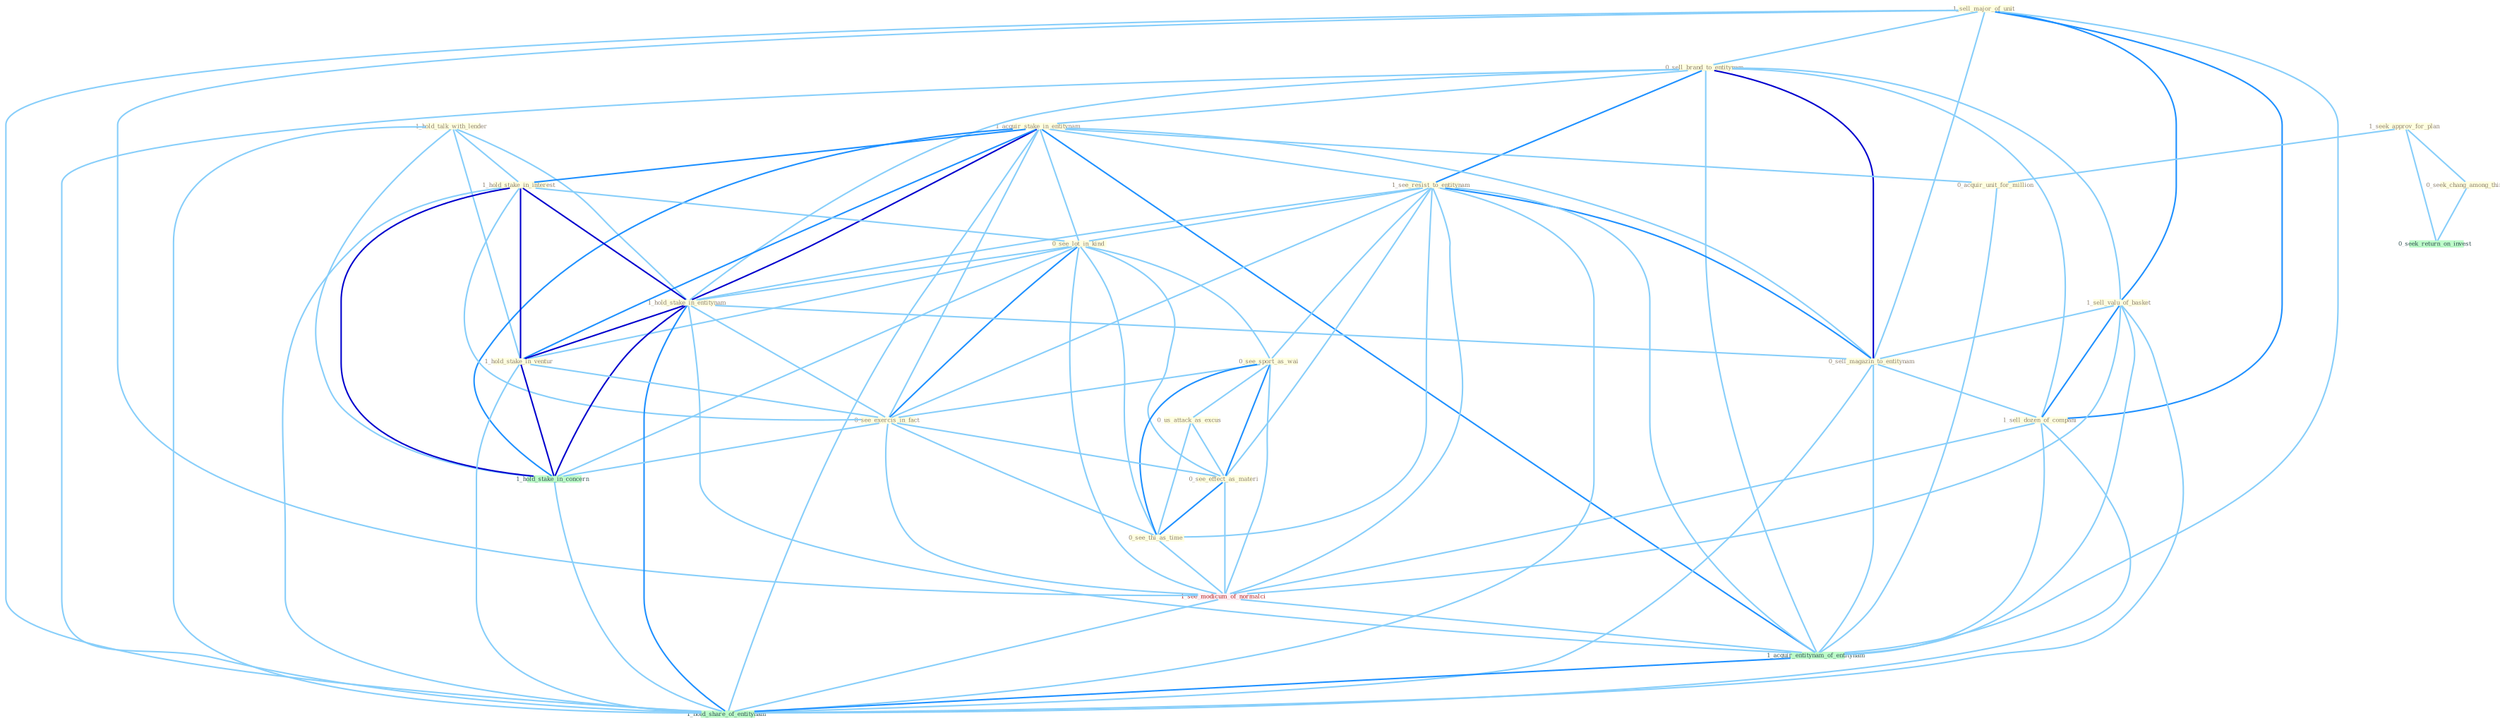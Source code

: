 Graph G{ 
    node
    [shape=polygon,style=filled,width=.5,height=.06,color="#BDFCC9",fixedsize=true,fontsize=4,
    fontcolor="#2f4f4f"];
    {node
    [color="#ffffe0", fontcolor="#8b7d6b"] "1_hold_talk_with_lender " "1_sell_major_of_unit " "0_sell_brand_to_entitynam " "1_acquir_stake_in_entitynam " "1_seek_approv_for_plan " "1_hold_stake_in_interest " "1_see_resist_to_entitynam " "1_sell_valu_of_basket " "0_see_lot_in_kind " "0_seek_chang_among_thing " "0_see_sport_as_wai " "0_us_attack_as_excus " "1_hold_stake_in_entitynam " "0_sell_magazin_to_entitynam " "1_hold_stake_in_ventur " "0_acquir_unit_for_million " "0_see_exercis_in_fact " "0_see_effect_as_materi " "1_sell_dozen_of_compani " "0_see_thi_as_time "}
{node [color="#fff0f5", fontcolor="#b22222"] "1_see_modicum_of_normalci "}
edge [color="#B0E2FF"];

	"1_hold_talk_with_lender " -- "1_hold_stake_in_interest " [w="1", color="#87cefa" ];
	"1_hold_talk_with_lender " -- "1_hold_stake_in_entitynam " [w="1", color="#87cefa" ];
	"1_hold_talk_with_lender " -- "1_hold_stake_in_ventur " [w="1", color="#87cefa" ];
	"1_hold_talk_with_lender " -- "1_hold_stake_in_concern " [w="1", color="#87cefa" ];
	"1_hold_talk_with_lender " -- "1_hold_share_of_entitynam " [w="1", color="#87cefa" ];
	"1_sell_major_of_unit " -- "0_sell_brand_to_entitynam " [w="1", color="#87cefa" ];
	"1_sell_major_of_unit " -- "1_sell_valu_of_basket " [w="2", color="#1e90ff" , len=0.8];
	"1_sell_major_of_unit " -- "0_sell_magazin_to_entitynam " [w="1", color="#87cefa" ];
	"1_sell_major_of_unit " -- "1_sell_dozen_of_compani " [w="2", color="#1e90ff" , len=0.8];
	"1_sell_major_of_unit " -- "1_see_modicum_of_normalci " [w="1", color="#87cefa" ];
	"1_sell_major_of_unit " -- "1_acquir_entitynam_of_entitynam " [w="1", color="#87cefa" ];
	"1_sell_major_of_unit " -- "1_hold_share_of_entitynam " [w="1", color="#87cefa" ];
	"0_sell_brand_to_entitynam " -- "1_acquir_stake_in_entitynam " [w="1", color="#87cefa" ];
	"0_sell_brand_to_entitynam " -- "1_see_resist_to_entitynam " [w="2", color="#1e90ff" , len=0.8];
	"0_sell_brand_to_entitynam " -- "1_sell_valu_of_basket " [w="1", color="#87cefa" ];
	"0_sell_brand_to_entitynam " -- "1_hold_stake_in_entitynam " [w="1", color="#87cefa" ];
	"0_sell_brand_to_entitynam " -- "0_sell_magazin_to_entitynam " [w="3", color="#0000cd" , len=0.6];
	"0_sell_brand_to_entitynam " -- "1_sell_dozen_of_compani " [w="1", color="#87cefa" ];
	"0_sell_brand_to_entitynam " -- "1_acquir_entitynam_of_entitynam " [w="1", color="#87cefa" ];
	"0_sell_brand_to_entitynam " -- "1_hold_share_of_entitynam " [w="1", color="#87cefa" ];
	"1_acquir_stake_in_entitynam " -- "1_hold_stake_in_interest " [w="2", color="#1e90ff" , len=0.8];
	"1_acquir_stake_in_entitynam " -- "1_see_resist_to_entitynam " [w="1", color="#87cefa" ];
	"1_acquir_stake_in_entitynam " -- "0_see_lot_in_kind " [w="1", color="#87cefa" ];
	"1_acquir_stake_in_entitynam " -- "1_hold_stake_in_entitynam " [w="3", color="#0000cd" , len=0.6];
	"1_acquir_stake_in_entitynam " -- "0_sell_magazin_to_entitynam " [w="1", color="#87cefa" ];
	"1_acquir_stake_in_entitynam " -- "1_hold_stake_in_ventur " [w="2", color="#1e90ff" , len=0.8];
	"1_acquir_stake_in_entitynam " -- "0_acquir_unit_for_million " [w="1", color="#87cefa" ];
	"1_acquir_stake_in_entitynam " -- "0_see_exercis_in_fact " [w="1", color="#87cefa" ];
	"1_acquir_stake_in_entitynam " -- "1_hold_stake_in_concern " [w="2", color="#1e90ff" , len=0.8];
	"1_acquir_stake_in_entitynam " -- "1_acquir_entitynam_of_entitynam " [w="2", color="#1e90ff" , len=0.8];
	"1_acquir_stake_in_entitynam " -- "1_hold_share_of_entitynam " [w="1", color="#87cefa" ];
	"1_seek_approv_for_plan " -- "0_seek_chang_among_thing " [w="1", color="#87cefa" ];
	"1_seek_approv_for_plan " -- "0_acquir_unit_for_million " [w="1", color="#87cefa" ];
	"1_seek_approv_for_plan " -- "0_seek_return_on_invest " [w="1", color="#87cefa" ];
	"1_hold_stake_in_interest " -- "0_see_lot_in_kind " [w="1", color="#87cefa" ];
	"1_hold_stake_in_interest " -- "1_hold_stake_in_entitynam " [w="3", color="#0000cd" , len=0.6];
	"1_hold_stake_in_interest " -- "1_hold_stake_in_ventur " [w="3", color="#0000cd" , len=0.6];
	"1_hold_stake_in_interest " -- "0_see_exercis_in_fact " [w="1", color="#87cefa" ];
	"1_hold_stake_in_interest " -- "1_hold_stake_in_concern " [w="3", color="#0000cd" , len=0.6];
	"1_hold_stake_in_interest " -- "1_hold_share_of_entitynam " [w="1", color="#87cefa" ];
	"1_see_resist_to_entitynam " -- "0_see_lot_in_kind " [w="1", color="#87cefa" ];
	"1_see_resist_to_entitynam " -- "0_see_sport_as_wai " [w="1", color="#87cefa" ];
	"1_see_resist_to_entitynam " -- "1_hold_stake_in_entitynam " [w="1", color="#87cefa" ];
	"1_see_resist_to_entitynam " -- "0_sell_magazin_to_entitynam " [w="2", color="#1e90ff" , len=0.8];
	"1_see_resist_to_entitynam " -- "0_see_exercis_in_fact " [w="1", color="#87cefa" ];
	"1_see_resist_to_entitynam " -- "0_see_effect_as_materi " [w="1", color="#87cefa" ];
	"1_see_resist_to_entitynam " -- "0_see_thi_as_time " [w="1", color="#87cefa" ];
	"1_see_resist_to_entitynam " -- "1_see_modicum_of_normalci " [w="1", color="#87cefa" ];
	"1_see_resist_to_entitynam " -- "1_acquir_entitynam_of_entitynam " [w="1", color="#87cefa" ];
	"1_see_resist_to_entitynam " -- "1_hold_share_of_entitynam " [w="1", color="#87cefa" ];
	"1_sell_valu_of_basket " -- "0_sell_magazin_to_entitynam " [w="1", color="#87cefa" ];
	"1_sell_valu_of_basket " -- "1_sell_dozen_of_compani " [w="2", color="#1e90ff" , len=0.8];
	"1_sell_valu_of_basket " -- "1_see_modicum_of_normalci " [w="1", color="#87cefa" ];
	"1_sell_valu_of_basket " -- "1_acquir_entitynam_of_entitynam " [w="1", color="#87cefa" ];
	"1_sell_valu_of_basket " -- "1_hold_share_of_entitynam " [w="1", color="#87cefa" ];
	"0_see_lot_in_kind " -- "0_see_sport_as_wai " [w="1", color="#87cefa" ];
	"0_see_lot_in_kind " -- "1_hold_stake_in_entitynam " [w="1", color="#87cefa" ];
	"0_see_lot_in_kind " -- "1_hold_stake_in_ventur " [w="1", color="#87cefa" ];
	"0_see_lot_in_kind " -- "0_see_exercis_in_fact " [w="2", color="#1e90ff" , len=0.8];
	"0_see_lot_in_kind " -- "0_see_effect_as_materi " [w="1", color="#87cefa" ];
	"0_see_lot_in_kind " -- "0_see_thi_as_time " [w="1", color="#87cefa" ];
	"0_see_lot_in_kind " -- "1_hold_stake_in_concern " [w="1", color="#87cefa" ];
	"0_see_lot_in_kind " -- "1_see_modicum_of_normalci " [w="1", color="#87cefa" ];
	"0_seek_chang_among_thing " -- "0_seek_return_on_invest " [w="1", color="#87cefa" ];
	"0_see_sport_as_wai " -- "0_us_attack_as_excus " [w="1", color="#87cefa" ];
	"0_see_sport_as_wai " -- "0_see_exercis_in_fact " [w="1", color="#87cefa" ];
	"0_see_sport_as_wai " -- "0_see_effect_as_materi " [w="2", color="#1e90ff" , len=0.8];
	"0_see_sport_as_wai " -- "0_see_thi_as_time " [w="2", color="#1e90ff" , len=0.8];
	"0_see_sport_as_wai " -- "1_see_modicum_of_normalci " [w="1", color="#87cefa" ];
	"0_us_attack_as_excus " -- "0_see_effect_as_materi " [w="1", color="#87cefa" ];
	"0_us_attack_as_excus " -- "0_see_thi_as_time " [w="1", color="#87cefa" ];
	"1_hold_stake_in_entitynam " -- "0_sell_magazin_to_entitynam " [w="1", color="#87cefa" ];
	"1_hold_stake_in_entitynam " -- "1_hold_stake_in_ventur " [w="3", color="#0000cd" , len=0.6];
	"1_hold_stake_in_entitynam " -- "0_see_exercis_in_fact " [w="1", color="#87cefa" ];
	"1_hold_stake_in_entitynam " -- "1_hold_stake_in_concern " [w="3", color="#0000cd" , len=0.6];
	"1_hold_stake_in_entitynam " -- "1_acquir_entitynam_of_entitynam " [w="1", color="#87cefa" ];
	"1_hold_stake_in_entitynam " -- "1_hold_share_of_entitynam " [w="2", color="#1e90ff" , len=0.8];
	"0_sell_magazin_to_entitynam " -- "1_sell_dozen_of_compani " [w="1", color="#87cefa" ];
	"0_sell_magazin_to_entitynam " -- "1_acquir_entitynam_of_entitynam " [w="1", color="#87cefa" ];
	"0_sell_magazin_to_entitynam " -- "1_hold_share_of_entitynam " [w="1", color="#87cefa" ];
	"1_hold_stake_in_ventur " -- "0_see_exercis_in_fact " [w="1", color="#87cefa" ];
	"1_hold_stake_in_ventur " -- "1_hold_stake_in_concern " [w="3", color="#0000cd" , len=0.6];
	"1_hold_stake_in_ventur " -- "1_hold_share_of_entitynam " [w="1", color="#87cefa" ];
	"0_acquir_unit_for_million " -- "1_acquir_entitynam_of_entitynam " [w="1", color="#87cefa" ];
	"0_see_exercis_in_fact " -- "0_see_effect_as_materi " [w="1", color="#87cefa" ];
	"0_see_exercis_in_fact " -- "0_see_thi_as_time " [w="1", color="#87cefa" ];
	"0_see_exercis_in_fact " -- "1_hold_stake_in_concern " [w="1", color="#87cefa" ];
	"0_see_exercis_in_fact " -- "1_see_modicum_of_normalci " [w="1", color="#87cefa" ];
	"0_see_effect_as_materi " -- "0_see_thi_as_time " [w="2", color="#1e90ff" , len=0.8];
	"0_see_effect_as_materi " -- "1_see_modicum_of_normalci " [w="1", color="#87cefa" ];
	"1_sell_dozen_of_compani " -- "1_see_modicum_of_normalci " [w="1", color="#87cefa" ];
	"1_sell_dozen_of_compani " -- "1_acquir_entitynam_of_entitynam " [w="1", color="#87cefa" ];
	"1_sell_dozen_of_compani " -- "1_hold_share_of_entitynam " [w="1", color="#87cefa" ];
	"0_see_thi_as_time " -- "1_see_modicum_of_normalci " [w="1", color="#87cefa" ];
	"1_hold_stake_in_concern " -- "1_hold_share_of_entitynam " [w="1", color="#87cefa" ];
	"1_see_modicum_of_normalci " -- "1_acquir_entitynam_of_entitynam " [w="1", color="#87cefa" ];
	"1_see_modicum_of_normalci " -- "1_hold_share_of_entitynam " [w="1", color="#87cefa" ];
	"1_acquir_entitynam_of_entitynam " -- "1_hold_share_of_entitynam " [w="2", color="#1e90ff" , len=0.8];
}
